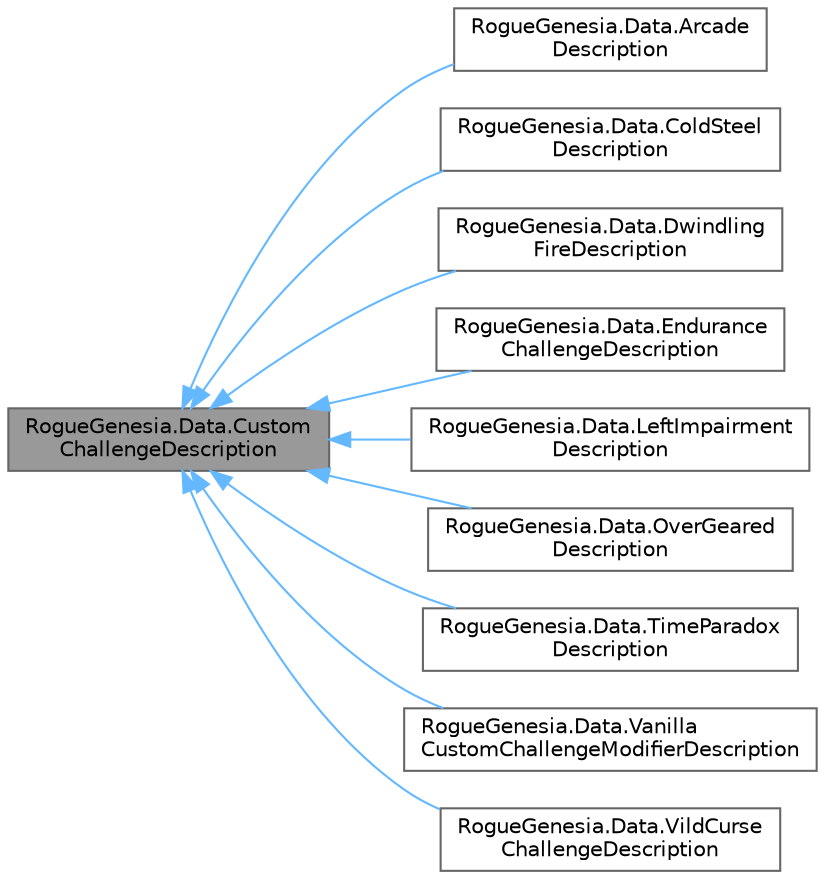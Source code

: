 digraph "RogueGenesia.Data.CustomChallengeDescription"
{
 // LATEX_PDF_SIZE
  bgcolor="transparent";
  edge [fontname=Helvetica,fontsize=10,labelfontname=Helvetica,labelfontsize=10];
  node [fontname=Helvetica,fontsize=10,shape=box,height=0.2,width=0.4];
  rankdir="LR";
  Node1 [label="RogueGenesia.Data.Custom\lChallengeDescription",height=0.2,width=0.4,color="gray40", fillcolor="grey60", style="filled", fontcolor="black",tooltip=" "];
  Node1 -> Node2 [dir="back",color="steelblue1",style="solid"];
  Node2 [label="RogueGenesia.Data.Arcade\lDescription",height=0.2,width=0.4,color="gray40", fillcolor="white", style="filled",URL="$class_rogue_genesia_1_1_data_1_1_arcade_description.html",tooltip=" "];
  Node1 -> Node3 [dir="back",color="steelblue1",style="solid"];
  Node3 [label="RogueGenesia.Data.ColdSteel\lDescription",height=0.2,width=0.4,color="gray40", fillcolor="white", style="filled",URL="$class_rogue_genesia_1_1_data_1_1_cold_steel_description.html",tooltip=" "];
  Node1 -> Node4 [dir="back",color="steelblue1",style="solid"];
  Node4 [label="RogueGenesia.Data.Dwindling\lFireDescription",height=0.2,width=0.4,color="gray40", fillcolor="white", style="filled",URL="$class_rogue_genesia_1_1_data_1_1_dwindling_fire_description.html",tooltip=" "];
  Node1 -> Node5 [dir="back",color="steelblue1",style="solid"];
  Node5 [label="RogueGenesia.Data.Endurance\lChallengeDescription",height=0.2,width=0.4,color="gray40", fillcolor="white", style="filled",URL="$class_rogue_genesia_1_1_data_1_1_endurance_challenge_description.html",tooltip=" "];
  Node1 -> Node6 [dir="back",color="steelblue1",style="solid"];
  Node6 [label="RogueGenesia.Data.LeftImpairment\lDescription",height=0.2,width=0.4,color="gray40", fillcolor="white", style="filled",URL="$class_rogue_genesia_1_1_data_1_1_left_impairment_description.html",tooltip=" "];
  Node1 -> Node7 [dir="back",color="steelblue1",style="solid"];
  Node7 [label="RogueGenesia.Data.OverGeared\lDescription",height=0.2,width=0.4,color="gray40", fillcolor="white", style="filled",URL="$class_rogue_genesia_1_1_data_1_1_over_geared_description.html",tooltip=" "];
  Node1 -> Node8 [dir="back",color="steelblue1",style="solid"];
  Node8 [label="RogueGenesia.Data.TimeParadox\lDescription",height=0.2,width=0.4,color="gray40", fillcolor="white", style="filled",URL="$class_rogue_genesia_1_1_data_1_1_time_paradox_description.html",tooltip=" "];
  Node1 -> Node9 [dir="back",color="steelblue1",style="solid"];
  Node9 [label="RogueGenesia.Data.Vanilla\lCustomChallengeModifierDescription",height=0.2,width=0.4,color="gray40", fillcolor="white", style="filled",URL="$class_rogue_genesia_1_1_data_1_1_vanilla_custom_challenge_modifier_description.html",tooltip=" "];
  Node1 -> Node10 [dir="back",color="steelblue1",style="solid"];
  Node10 [label="RogueGenesia.Data.VildCurse\lChallengeDescription",height=0.2,width=0.4,color="gray40", fillcolor="white", style="filled",URL="$class_rogue_genesia_1_1_data_1_1_vild_curse_challenge_description.html",tooltip=" "];
}
